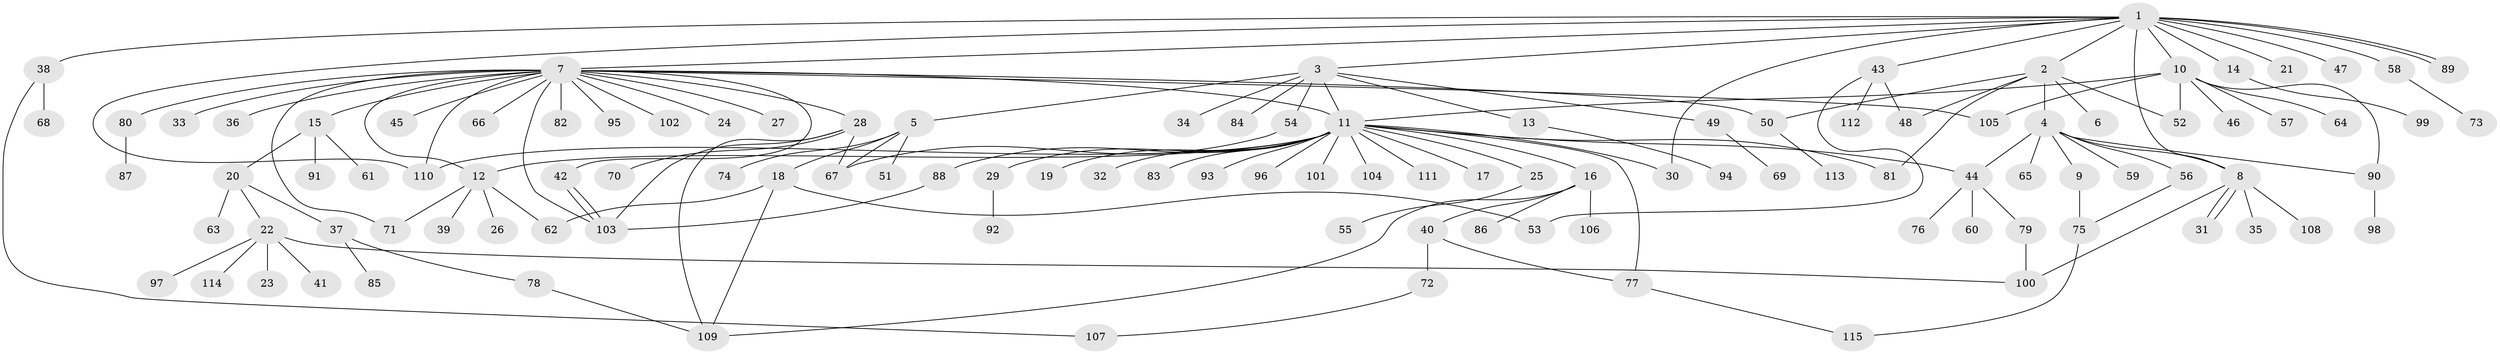 // coarse degree distribution, {13: 0.022988505747126436, 10: 0.011494252873563218, 1: 0.6091954022988506, 18: 0.011494252873563218, 5: 0.034482758620689655, 2: 0.12643678160919541, 7: 0.034482758620689655, 25: 0.011494252873563218, 3: 0.11494252873563218, 4: 0.022988505747126436}
// Generated by graph-tools (version 1.1) at 2025/41/03/06/25 10:41:45]
// undirected, 115 vertices, 148 edges
graph export_dot {
graph [start="1"]
  node [color=gray90,style=filled];
  1;
  2;
  3;
  4;
  5;
  6;
  7;
  8;
  9;
  10;
  11;
  12;
  13;
  14;
  15;
  16;
  17;
  18;
  19;
  20;
  21;
  22;
  23;
  24;
  25;
  26;
  27;
  28;
  29;
  30;
  31;
  32;
  33;
  34;
  35;
  36;
  37;
  38;
  39;
  40;
  41;
  42;
  43;
  44;
  45;
  46;
  47;
  48;
  49;
  50;
  51;
  52;
  53;
  54;
  55;
  56;
  57;
  58;
  59;
  60;
  61;
  62;
  63;
  64;
  65;
  66;
  67;
  68;
  69;
  70;
  71;
  72;
  73;
  74;
  75;
  76;
  77;
  78;
  79;
  80;
  81;
  82;
  83;
  84;
  85;
  86;
  87;
  88;
  89;
  90;
  91;
  92;
  93;
  94;
  95;
  96;
  97;
  98;
  99;
  100;
  101;
  102;
  103;
  104;
  105;
  106;
  107;
  108;
  109;
  110;
  111;
  112;
  113;
  114;
  115;
  1 -- 2;
  1 -- 3;
  1 -- 7;
  1 -- 8;
  1 -- 10;
  1 -- 14;
  1 -- 21;
  1 -- 30;
  1 -- 38;
  1 -- 43;
  1 -- 47;
  1 -- 58;
  1 -- 89;
  1 -- 89;
  1 -- 110;
  2 -- 4;
  2 -- 6;
  2 -- 48;
  2 -- 50;
  2 -- 52;
  2 -- 81;
  3 -- 5;
  3 -- 11;
  3 -- 13;
  3 -- 34;
  3 -- 49;
  3 -- 54;
  3 -- 84;
  4 -- 8;
  4 -- 9;
  4 -- 44;
  4 -- 56;
  4 -- 59;
  4 -- 65;
  4 -- 90;
  5 -- 18;
  5 -- 51;
  5 -- 67;
  5 -- 74;
  7 -- 11;
  7 -- 12;
  7 -- 15;
  7 -- 24;
  7 -- 27;
  7 -- 28;
  7 -- 33;
  7 -- 36;
  7 -- 42;
  7 -- 45;
  7 -- 50;
  7 -- 66;
  7 -- 71;
  7 -- 80;
  7 -- 82;
  7 -- 95;
  7 -- 102;
  7 -- 103;
  7 -- 105;
  7 -- 110;
  8 -- 31;
  8 -- 31;
  8 -- 35;
  8 -- 100;
  8 -- 108;
  9 -- 75;
  10 -- 11;
  10 -- 46;
  10 -- 52;
  10 -- 57;
  10 -- 64;
  10 -- 90;
  10 -- 105;
  11 -- 12;
  11 -- 16;
  11 -- 17;
  11 -- 19;
  11 -- 25;
  11 -- 29;
  11 -- 30;
  11 -- 32;
  11 -- 44;
  11 -- 77;
  11 -- 81;
  11 -- 83;
  11 -- 88;
  11 -- 93;
  11 -- 96;
  11 -- 101;
  11 -- 104;
  11 -- 110;
  11 -- 111;
  12 -- 26;
  12 -- 39;
  12 -- 62;
  12 -- 71;
  13 -- 94;
  14 -- 99;
  15 -- 20;
  15 -- 61;
  15 -- 91;
  16 -- 40;
  16 -- 86;
  16 -- 106;
  16 -- 109;
  18 -- 53;
  18 -- 62;
  18 -- 109;
  20 -- 22;
  20 -- 37;
  20 -- 63;
  22 -- 23;
  22 -- 41;
  22 -- 97;
  22 -- 100;
  22 -- 114;
  25 -- 55;
  28 -- 67;
  28 -- 70;
  28 -- 103;
  28 -- 109;
  29 -- 92;
  37 -- 78;
  37 -- 85;
  38 -- 68;
  38 -- 107;
  40 -- 72;
  40 -- 77;
  42 -- 103;
  42 -- 103;
  43 -- 48;
  43 -- 53;
  43 -- 112;
  44 -- 60;
  44 -- 76;
  44 -- 79;
  49 -- 69;
  50 -- 113;
  54 -- 67;
  56 -- 75;
  58 -- 73;
  72 -- 107;
  75 -- 115;
  77 -- 115;
  78 -- 109;
  79 -- 100;
  80 -- 87;
  88 -- 103;
  90 -- 98;
}
